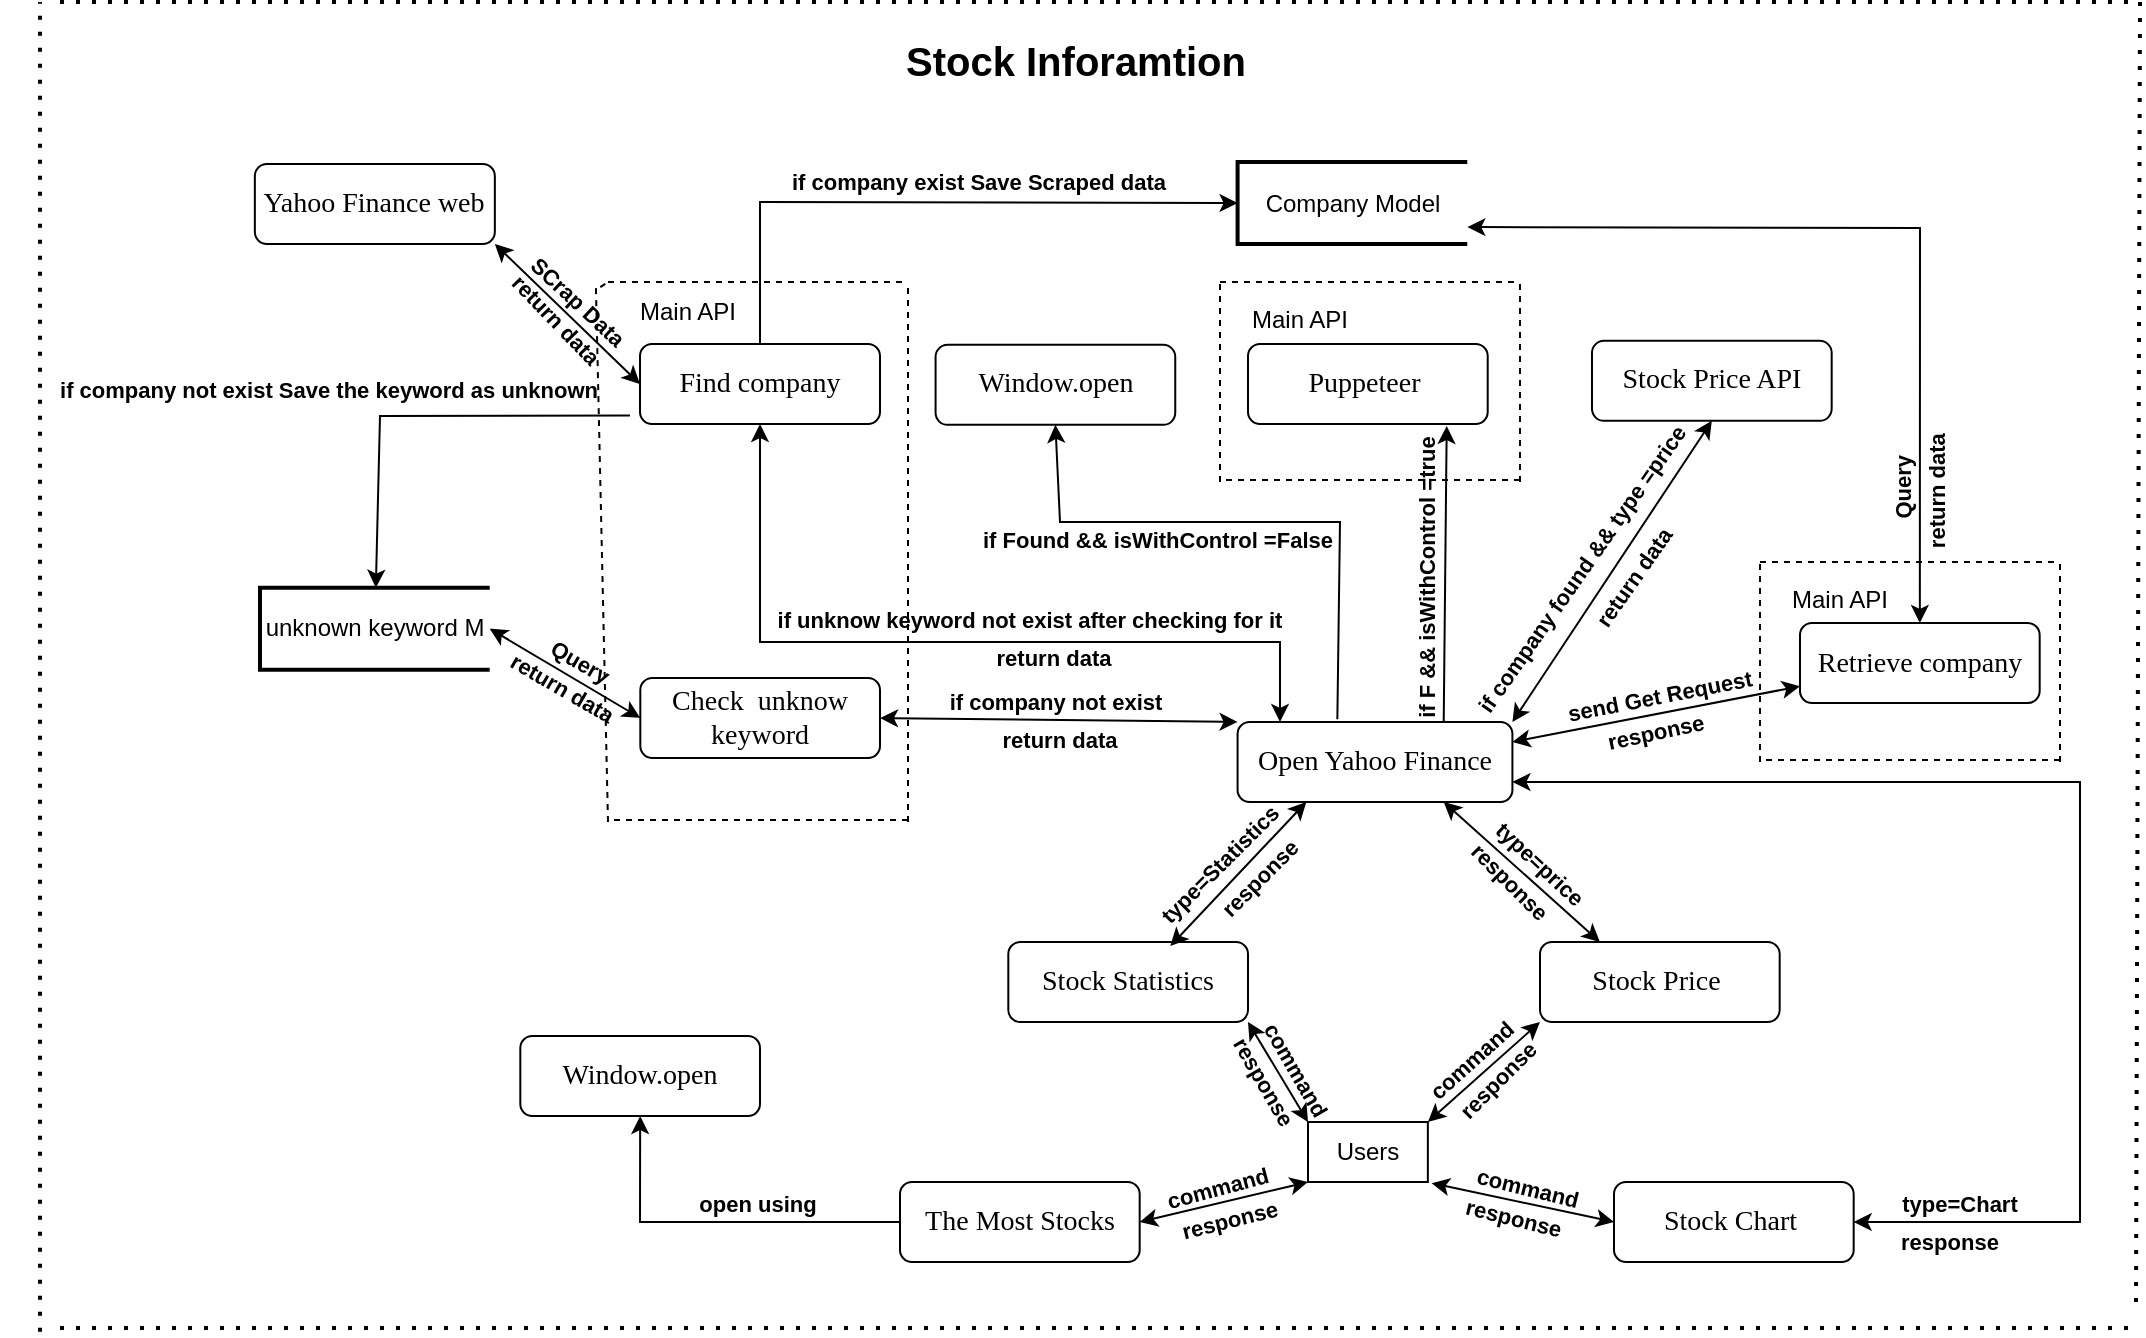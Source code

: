 <mxfile version="17.4.6" type="github">
  <diagram id="v1z6wcrPFq903fn0_Ezy" name="Page-1">
    <mxGraphModel dx="2405" dy="2056" grid="1" gridSize="10" guides="1" tooltips="1" connect="1" arrows="1" fold="1" page="1" pageScale="1" pageWidth="827" pageHeight="1169" math="0" shadow="0">
      <root>
        <mxCell id="0" />
        <mxCell id="1" parent="0" />
        <mxCell id="T-o-Xw6sXISxQO0DRBVM-1" value="" style="endArrow=none;dashed=1;html=1;dashPattern=1 3;strokeWidth=2;rounded=0;fontSize=9;" edge="1" parent="1">
          <mxGeometry width="50" height="50" relative="1" as="geometry">
            <mxPoint x="-250" y="644.92" as="sourcePoint" />
            <mxPoint x="-250" y="-20" as="targetPoint" />
          </mxGeometry>
        </mxCell>
        <mxCell id="T-o-Xw6sXISxQO0DRBVM-2" value="" style="endArrow=none;dashed=1;html=1;dashPattern=1 3;strokeWidth=2;rounded=0;fontSize=9;" edge="1" parent="1">
          <mxGeometry width="50" height="50" relative="1" as="geometry">
            <mxPoint x="-240" y="-20" as="sourcePoint" />
            <mxPoint x="797.006" y="-20" as="targetPoint" />
          </mxGeometry>
        </mxCell>
        <mxCell id="T-o-Xw6sXISxQO0DRBVM-3" value="" style="endArrow=none;dashed=1;html=1;dashPattern=1 3;strokeWidth=2;rounded=0;fontSize=9;" edge="1" parent="1">
          <mxGeometry width="50" height="50" relative="1" as="geometry">
            <mxPoint x="798" y="630" as="sourcePoint" />
            <mxPoint x="800" y="-20" as="targetPoint" />
          </mxGeometry>
        </mxCell>
        <mxCell id="T-o-Xw6sXISxQO0DRBVM-4" value="" style="endArrow=none;dashed=1;html=1;dashPattern=1 3;strokeWidth=2;rounded=0;fontSize=9;" edge="1" parent="1">
          <mxGeometry width="50" height="50" relative="1" as="geometry">
            <mxPoint x="-240" y="643" as="sourcePoint" />
            <mxPoint x="799.004" y="643" as="targetPoint" />
          </mxGeometry>
        </mxCell>
        <mxCell id="T-o-Xw6sXISxQO0DRBVM-5" value="&lt;font style=&quot;font-size: 20px&quot;&gt;&lt;b&gt;Stock Inforamtion&lt;/b&gt;&lt;/font&gt;" style="text;html=1;strokeColor=none;fillColor=none;align=center;verticalAlign=middle;whiteSpace=wrap;rounded=0;fontSize=9;" vertex="1" parent="1">
          <mxGeometry x="167.626" y="-6" width="199.742" height="30" as="geometry" />
        </mxCell>
        <mxCell id="T-o-Xw6sXISxQO0DRBVM-6" value="Users" style="rounded=0;whiteSpace=wrap;html=1;" vertex="1" parent="1">
          <mxGeometry x="383.999" y="540" width="59.923" height="30" as="geometry" />
        </mxCell>
        <mxCell id="T-o-Xw6sXISxQO0DRBVM-7" value="&lt;p class=&quot;MsoNormal&quot;&gt;&lt;span style=&quot;color: rgba(0 , 0 , 0 , 0) ; font-family: monospace ; font-size: 0px&quot;&gt;sss%3CmxGraphModel%3E%3Croot%3E%3CmxCell%20id%3D%220%22%2F%3E%3CmxCell%20id%3D%221%22%20parent%3D%220%22%2F%3E%3CmxCell%20id%3D%222%22%20value%3D%22%26lt%3Bp%20class%3D%26quot%3BMsoNormal%26quot%3B%26gt%3B%26lt%3Bspan%20style%3D%26quot%3Bfont-family%3A%20%26amp%3B%2334%3Btimes%20new%20roman%26amp%3B%2334%3B%20%3B%20font-size%3A%2010.5pt%26quot%3B%26gt%3Bquestions%26amp%3Bnbsp%3B%26lt%3B%2Fspan%26gt%3B%26lt%3Bspan%20style%3D%26quot%3Bfont-family%3A%20%26amp%3B%2334%3Btimes%20new%20roman%26amp%3B%2334%3B%20%3B%20font-size%3A%2010.5pt%26quot%3B%26gt%3Bmodule%26lt%3B%2Fspan%26gt%3B%26lt%3B%2Fp%26gt%3B%22%20style%3D%22rounded%3D1%3BwhiteSpace%3Dwrap%3Bhtml%3D1%3BfontSize%3D12%3Bglass%3D0%3BstrokeWidth%3D1%3Bshadow%3D0%3B%22%20vertex%3D%221%22%20parent%3D%221%22%3E%3CmxGeometry%20x%3D%22420%22%20y%3D%22100%22%20width%3D%22120%22%20height%3D%2240%22%20as%3D%22geometry%22%2F%3E%3C%2FmxCell%3E%3C%2Froot%3E%3C%2FmxGraphModel%&lt;/span&gt;&lt;span style=&quot;font-family: &amp;#34;times new roman&amp;#34; ; font-size: 10.5pt&quot;&gt;Stock Price&amp;nbsp;&lt;/span&gt;&lt;br&gt;&lt;/p&gt;" style="rounded=1;whiteSpace=wrap;html=1;fontSize=12;glass=0;strokeWidth=1;shadow=0;" vertex="1" parent="1">
          <mxGeometry x="499.997" y="450" width="119.845" height="40" as="geometry" />
        </mxCell>
        <mxCell id="T-o-Xw6sXISxQO0DRBVM-9" value="&lt;p class=&quot;MsoNormal&quot;&gt;&lt;span style=&quot;color: rgba(0 , 0 , 0 , 0) ; font-family: monospace ; font-size: 0px&quot;&gt;sss%3CmxGraphModel%3E%3Croot%3E%3CmxCell%20id%3D%220%22%2F%3E%3CmxCell%20id%3D%221%22%20parent%3D%220%22%2F%3E%3CmxCell%20id%3D%222%22%20value%3D%22%26lt%3Bp%20class%3D%26quot%3BMsoNormal%26quot%3B%26gt%3B%26lt%3Bspan%20style%3D%26quot%3Bfont-family%3A%20%26amp%3B%2334%3Btimes%20new%20roman%26amp%3B%2334%3B%20%3B%20font-size%3A%2010.5pt%26quot%3B%26gt%3Bquestions%26amp%3Bnbsp%3B%26lt%3B%2Fspan%26gt%3B%26lt%3Bspan%20style%3D%26quot%3Bfont-family%3A%20%26amp%3B%2334%3Btimes%20new%20roman%26amp%3B%2334%3B%20%3B%20font-size%3A%2010.5pt%26quot%3B%26gt%3Bmodule%26lt%3B%2Fspan%26gt%3B%26lt%3B%2Fp%26gt%3B%22%20style%3D%22rounded%3D1%3BwhiteSpace%3Dwrap%3Bhtml%3D1%3BfontSize%3D12%3Bglass%3D0%3BstrokeWidth%3D1%3Bshadow%3D0%3B%22%20vertex%3D%221%22%20parent%3D%221%22%3E%3CmxGeometry%20x%3D%22420%22%20y%3D%22100%22%20width%3D%22120%22%20height%3D%2240%22%20as%3D%22geometry%22%2F%3E%3C%2FmxCell%3E%3C%2Froot%3E%3C%2FmxGraphModel%&lt;/span&gt;&lt;span style=&quot;font-family: &amp;#34;times new roman&amp;#34; ; font-size: 10.5pt&quot;&gt;The Most Stocks&lt;/span&gt;&lt;br&gt;&lt;/p&gt;" style="rounded=1;whiteSpace=wrap;html=1;fontSize=12;glass=0;strokeWidth=1;shadow=0;" vertex="1" parent="1">
          <mxGeometry x="179.997" y="570" width="119.845" height="40" as="geometry" />
        </mxCell>
        <mxCell id="T-o-Xw6sXISxQO0DRBVM-10" value="&lt;p class=&quot;MsoNormal&quot;&gt;&lt;span style=&quot;color: rgba(0 , 0 , 0 , 0) ; font-family: monospace ; font-size: 0px&quot;&gt;sss%3CmxGraphModel%3E%3Croot%3E%3CmxCell%20id%3D%220%22%2F%3E%3CmxCell%20id%3D%221%22%20parent%3D%220%22%2F%3E%3CmxCell%20id%3D%222%22%20value%3D%22%26lt%3Bp%20class%3D%26quot%3BMsoNormal%26quot%3B%26gt%3B%26lt%3Bspan%20style%3D%26quot%3Bfont-family%3A%20%26amp%3B%2334%3Btimes%20new%20roman%26amp%3B%2334%3B%20%3B%20font-size%3A%2010.5pt%26quot%3B%26gt%3Bquestions%26amp%3Bnbsp%3B%26lt%3B%2Fspan%26gt%3B%26lt%3Bspan%20style%3D%26quot%3Bfont-family%3A%20%26amp%3B%2334%3Btimes%20new%20roman%26amp%3B%2334%3B%20%3B%20font-size%3A%2010.5pt%26quot%3B%26gt%3Bmodule%26lt%3B%2Fspan%26gt%3B%26lt%3B%2Fp%26gt%3B%22%20style%3D%22rounded%3D1%3BwhiteSpace%3Dwrap%3Bhtml%3D1%3BfontSize%3D12%3Bglass%3D0%3BstrokeWidth%3D1%3Bshadow%3D0%3B%22%20vertex%3D%221%22%20parent%3D%221%22%3E%3CmxGeometry%20x%3D%22420%22%20y%3D%22100%22%20width%3D%22120%22%20height%3D%2240%22%20as%3D%22geometry%22%2F%3E%3C%2FmxCell%3E%3C%2Froot%3E%3C%2FmxGraphModel%&lt;/span&gt;&lt;span style=&quot;font-family: &amp;#34;times new roman&amp;#34; ; font-size: 10.5pt&quot;&gt;Stock Chart&amp;nbsp;&lt;/span&gt;&lt;br&gt;&lt;/p&gt;" style="rounded=1;whiteSpace=wrap;html=1;fontSize=12;glass=0;strokeWidth=1;shadow=0;" vertex="1" parent="1">
          <mxGeometry x="536.997" y="570" width="119.845" height="40" as="geometry" />
        </mxCell>
        <mxCell id="T-o-Xw6sXISxQO0DRBVM-11" value="&lt;p class=&quot;MsoNormal&quot;&gt;&lt;span style=&quot;color: rgba(0 , 0 , 0 , 0) ; font-family: monospace ; font-size: 0px&quot;&gt;sss%3CmxGraphModel%3E%3Croot%3E%3CmxCell%20id%3D%220%22%2F%3E%3CmxCell%20id%3D%221%22%20parent%3D%220%22%2F%3E%3CmxCell%20id%3D%222%22%20value%3D%22%26lt%3Bp%20class%3D%26quot%3BMsoNormal%26quot%3B%26gt%3B%26lt%3Bspan%20style%3D%26quot%3Bfont-family%3A%20%26amp%3B%2334%3Btimes%20new%20roman%26amp%3B%2334%3B%20%3B%20font-size%3A%2010.5pt%26quot%3B%26gt%3Bquestions%26amp%3Bnbsp%3B%26lt%3B%2Fspan%26gt%3B%26lt%3Bspan%20style%3D%26quot%3Bfont-family%3A%20%26amp%3B%2334%3Btimes%20new%20roman%26amp%3B%2334%3B%20%3B%20font-size%3A%2010.5pt%26quot%3B%26gt%3Bmodule%26lt%3B%2Fspan%26gt%3B%26lt%3B%2Fp%26gt%3B%22%20style%3D%22rounded%3D1%3BwhiteSpace%3Dwrap%3Bhtml%3D1%3BfontSize%3D12%3Bglass%3D0%3BstrokeWidth%3D1%3Bshadow%3D0%3B%22%20vertex%3D%221%22%20parent%3D%221%22%3E%3CmxGeometry%20x%3D%22420%22%20y%3D%22100%22%20width%3D%22120%22%20height%3D%2240%22%20as%3D%22geometry%22%2F%3E%3C%2FmxCell%3E%3C%2Froot%3E%3C%2FmxGraphModel%&lt;/span&gt;&lt;span style=&quot;font-family: &amp;#34;times new roman&amp;#34; ; font-size: 10.5pt&quot;&gt;Stock Statistics&lt;/span&gt;&lt;/p&gt;" style="rounded=1;whiteSpace=wrap;html=1;fontSize=12;glass=0;strokeWidth=1;shadow=0;" vertex="1" parent="1">
          <mxGeometry x="234.157" y="450" width="119.845" height="40" as="geometry" />
        </mxCell>
        <mxCell id="T-o-Xw6sXISxQO0DRBVM-12" value="&lt;p class=&quot;MsoNormal&quot;&gt;&lt;span style=&quot;color: rgba(0 , 0 , 0 , 0) ; font-family: monospace ; font-size: 0px&quot;&gt;sss%3CmxGraphModel%3E%3Croot%3E%3CmxCell%20id%3D%220%22%2F%3E%3CmxCell%20id%3D%221%22%20parent%3D%220%22%2F%3E%3CmxCell%20id%3D%222%22%20value%3D%22%26lt%3Bp%20class%3D%26quot%3BMsoNormal%26quot%3B%26gt%3B%26lt%3Bspan%20style%3D%26quot%3Bfont-family%3A%20%26amp%3B%2334%3Btimes%20new%20roman%26amp%3B%2334%3B%20%3B%20font-size%3A%2010.5pt%26quot%3B%26gt%3Bquestions%26amp%3Bnbsp%3B%26lt%3B%2Fspan%26gt%3B%26lt%3Bspan%20style%3D%26quot%3Bfont-family%3A%20%26amp%3B%2334%3Btimes%20new%20roman%26amp%3B%2334%3B%20%3B%20font-size%3A%2010.5pt%26quot%3B%26gt%3Bmodule%26lt%3B%2Fspan%26gt%3B%26lt%3B%2Fp%26gt%3B%22%20style%3D%22rounded%3D1%3BwhiteSpace%3Dwrap%3Bhtml%3D1%3BfontSize%3D12%3Bglass%3D0%3BstrokeWidth%3D1%3Bshadow%3D0%3B%22%20vertex%3D%221%22%20parent%3D%221%22%3E%3CmxGeometry%20x%3D%22420%22%20y%3D%22100%22%20width%3D%22120%22%20height%3D%2240%22%20as%3D%22geometry%22%2F%3E%3C%2FmxCell%3E%3C%2Froot%3E%3C%2FmxGraphModel%&lt;/span&gt;&lt;span style=&quot;font-family: &amp;#34;times new roman&amp;#34; ; font-size: 10.5pt&quot;&gt;Open Yahoo Finance&lt;/span&gt;&lt;br&gt;&lt;/p&gt;" style="rounded=1;whiteSpace=wrap;html=1;fontSize=12;glass=0;strokeWidth=1;shadow=0;" vertex="1" parent="1">
          <mxGeometry x="348.79" y="340" width="137.42" height="40" as="geometry" />
        </mxCell>
        <mxCell id="T-o-Xw6sXISxQO0DRBVM-13" value="&lt;p class=&quot;MsoNormal&quot;&gt;&lt;span style=&quot;color: rgba(0 , 0 , 0 , 0) ; font-family: monospace ; font-size: 0px&quot;&gt;sss%3CmxGraphModel%3E%3Croot%3E%3CmxCell%20id%3D%220%22%2F%3E%3CmxCell%20id%3D%221%22%20parent%3D%220%22%2F%3E%3CmxCell%20id%3D%222%22%20value%3D%22%26lt%3Bp%20class%3D%26quot%3BMsoNormal%26quot%3B%26gt%3B%26lt%3Bspan%20style%3D%26quot%3Bfont-family%3A%20%26amp%3B%2334%3Btimes%20new%20roman%26amp%3B%2334%3B%20%3B%20font-size%3A%2010.5pt%26quot%3B%26gt%3Bquestions%26amp%3Bnbsp%3B%26lt%3B%2Fspan%26gt%3B%26lt%3Bspan%20style%3D%26quot%3Bfont-family%3A%20%26amp%3B%2334%3Btimes%20new%20roman%26amp%3B%2334%3B%20%3B%20font-size%3A%2010.5pt%26quot%3B%26gt%3Bmodule%26lt%3B%2Fspan%26gt%3B%26lt%3B%2Fp%26gt%3B%22%20style%3D%22rounded%3D1%3BwhiteSpace%3Dwrap%3Bhtml%3D1%3BfontSize%3D12%3Bglass%3D0%3BstrokeWidth%3D1%3Bshadow%3D0%3B%22%20vertex%3D%221%22%20parent%3D%221%22%3E%3CmxGeometry%20x%3D%22420%22%20y%3D%22100%22%20width%3D%22120%22%20height%3D%2240%22%20as%3D%22geometry%22%2F%3E%3C%2FmxCell%3E%3C%2Froot%3E%3C%2FmxGraphModel%&lt;/span&gt;&lt;span style=&quot;font-family: &amp;#34;times new roman&amp;#34; ; font-size: 10.5pt&quot;&gt;Window.open&lt;/span&gt;&lt;br&gt;&lt;/p&gt;" style="rounded=1;whiteSpace=wrap;html=1;fontSize=12;glass=0;strokeWidth=1;shadow=0;" vertex="1" parent="1">
          <mxGeometry x="197.787" y="151.43" width="119.845" height="40" as="geometry" />
        </mxCell>
        <mxCell id="T-o-Xw6sXISxQO0DRBVM-14" value="&lt;p class=&quot;MsoNormal&quot;&gt;&lt;span style=&quot;color: rgba(0 , 0 , 0 , 0) ; font-family: monospace ; font-size: 0px&quot;&gt;sss%3CmxGraphModel%3E%3Croot%3E%3CmxCell%20id%3D%220%22%2F%3E%3CmxCell%20id%3D%221%22%20parent%3D%220%22%2F%3E%3CmxCell%20id%3D%222%22%20value%3D%22%26lt%3Bp%20class%3D%26quot%3BMsoNormal%26quot%3B%26gt%3B%26lt%3Bspan%20style%3D%26quot%3Bfont-family%3A%20%26amp%3B%2334%3Btimes%20new%20roman%26amp%3B%2334%3B%20%3B%20font-size%3A%2010.5pt%26quot%3B%26gt%3Bquestions%26amp%3Bnbsp%3B%26lt%3B%2Fspan%26gt%3B%26lt%3Bspan%20style%3D%26quot%3Bfont-family%3A%20%26amp%3B%2334%3Btimes%20new%20roman%26amp%3B%2334%3B%20%3B%20font-size%3A%2010.5pt%26quot%3B%26gt%3Bmodule%26lt%3B%2Fspan%26gt%3B%26lt%3B%2Fp%26gt%3B%22%20style%3D%22rounded%3D1%3BwhiteSpace%3Dwrap%3Bhtml%3D1%3BfontSize%3D12%3Bglass%3D0%3BstrokeWidth%3D1%3Bshadow%3D0%3B%22%20vertex%3D%221%22%20parent%3D%221%22%3E%3CmxGeometry%20x%3D%22420%22%20y%3D%22100%22%20width%3D%22120%22%20height%3D%2240%22%20as%3D%22geometry%22%2F%3E%3C%2FmxCell%3E%3C%2Froot%3E%3C%2FmxGraphModel%&lt;/span&gt;&lt;span style=&quot;font-family: &amp;#34;times new roman&amp;#34; ; font-size: 10.5pt&quot;&gt;Puppeteer&amp;nbsp;&lt;/span&gt;&lt;br&gt;&lt;/p&gt;" style="rounded=1;whiteSpace=wrap;html=1;fontSize=12;glass=0;strokeWidth=1;shadow=0;" vertex="1" parent="1">
          <mxGeometry x="354" y="151" width="119.85" height="40" as="geometry" />
        </mxCell>
        <mxCell id="T-o-Xw6sXISxQO0DRBVM-15" value="&lt;p class=&quot;MsoNormal&quot;&gt;&lt;span style=&quot;color: rgba(0 , 0 , 0 , 0) ; font-family: monospace ; font-size: 0px&quot;&gt;sss%3CmxGraphModel%3E%3Croot%3E%3CmxCell%20id%3D%220%22%2F%3E%3CmxCell%20id%3D%221%22%20parent%3D%220%22%2F%3E%3CmxCell%20id%3D%222%22%20value%3D%22%26lt%3Bp%20class%3D%26quot%3BMsoNormal%26quot%3B%26gt%3B%26lt%3Bspan%20style%3D%26quot%3Bfont-family%3A%20%26amp%3B%2334%3Btimes%20new%20roman%26amp%3B%2334%3B%20%3B%20font-size%3A%2010.5pt%26quot%3B%26gt%3Bquestions%26amp%3Bnbsp%3B%26lt%3B%2Fspan%26gt%3B%26lt%3Bspan%20style%3D%26quot%3Bfont-family%3A%20%26amp%3B%2334%3Btimes%20new%20roman%26amp%3B%2334%3B%20%3B%20font-size%3A%2010.5pt%26quot%3B%26gt%3Bmodule%26lt%3B%2Fspan%26gt%3B%26lt%3B%2Fp%26gt%3B%22%20style%3D%22rounded%3D1%3BwhiteSpace%3Dwrap%3Bhtml%3D1%3BfontSize%3D12%3Bglass%3D0%3BstrokeWidth%3D1%3Bshadow%3D0%3B%22%20vertex%3D%221%22%20parent%3D%221%22%3E%3CmxGeometry%20x%3D%22420%22%20y%3D%22100%22%20width%3D%22120%22%20height%3D%2240%22%20as%3D%22geometry%22%2F%3E%3C%2FmxCell%3E%3C%2Froot%3E%3C%2FmxGraphModel%&lt;/span&gt;&lt;span style=&quot;font-family: &amp;#34;times new roman&amp;#34; ; font-size: 10.5pt&quot;&gt;Retrieve company&lt;/span&gt;&lt;br&gt;&lt;/p&gt;" style="rounded=1;whiteSpace=wrap;html=1;fontSize=12;glass=0;strokeWidth=1;shadow=0;" vertex="1" parent="1">
          <mxGeometry x="629.997" y="290.5" width="119.845" height="40" as="geometry" />
        </mxCell>
        <mxCell id="T-o-Xw6sXISxQO0DRBVM-16" value="&lt;span style=&quot;font-size: 12px&quot;&gt;Company Model&lt;/span&gt;" style="strokeWidth=2;html=1;shape=mxgraph.flowchart.annotation_1;align=center;pointerEvents=1;fontSize=8;" vertex="1" parent="1">
          <mxGeometry x="348.796" y="60" width="114.852" height="41" as="geometry" />
        </mxCell>
        <mxCell id="T-o-Xw6sXISxQO0DRBVM-17" value="&lt;p class=&quot;MsoNormal&quot;&gt;&lt;span style=&quot;color: rgba(0 , 0 , 0 , 0) ; font-family: monospace ; font-size: 0px&quot;&gt;sss%3CmxGraphModel%3E%3Croot%3E%3CmxCell%20id%3D%220%22%2F%3E%3CmxCell%20id%3D%221%22%20parent%3D%220%22%2F%3E%3CmxCell%20id%3D%222%22%20value%3D%22%26lt%3Bp%20class%3D%26quot%3BMsoNormal%26quot%3B%26gt%3B%26lt%3Bspan%20style%3D%26quot%3Bfont-family%3A%20%26amp%3B%2334%3Btimes%20new%20roman%26amp%3B%2334%3B%20%3B%20font-size%3A%2010.5pt%26quot%3B%26gt%3Bquestions%26amp%3Bnbsp%3B%26lt%3B%2Fspan%26gt%3B%26lt%3Bspan%20style%3D%26quot%3Bfont-family%3A%20%26amp%3B%2334%3Btimes%20new%20roman%26amp%3B%2334%3B%20%3B%20font-size%3A%2010.5pt%26quot%3B%26gt%3Bmodule%26lt%3B%2Fspan%26gt%3B%26lt%3B%2Fp%26gt%3B%22%20style%3D%22rounded%3D1%3BwhiteSpace%3Dwrap%3Bhtml%3D1%3BfontSize%3D12%3Bglass%3D0%3BstrokeWidth%3D1%3Bshadow%3D0%3B%22%20vertex%3D%221%22%20parent%3D%221%22%3E%3CmxGeometry%20x%3D%22420%22%20y%3D%22100%22%20width%3D%22120%22%20height%3D%2240%22%20as%3D%22geometry%22%2F%3E%3C%2FmxCell%3E%3C%2Froot%3E%3C%2FmxGraphModel%&lt;/span&gt;&lt;span style=&quot;font-family: &amp;#34;times new roman&amp;#34; ; font-size: 10.5pt&quot;&gt;Find company&lt;/span&gt;&lt;br&gt;&lt;/p&gt;" style="rounded=1;whiteSpace=wrap;html=1;fontSize=12;glass=0;strokeWidth=1;shadow=0;" vertex="1" parent="1">
          <mxGeometry x="50" y="151" width="120" height="40" as="geometry" />
        </mxCell>
        <mxCell id="T-o-Xw6sXISxQO0DRBVM-18" value="&lt;p class=&quot;MsoNormal&quot;&gt;&lt;span style=&quot;color: rgba(0 , 0 , 0 , 0) ; font-family: monospace ; font-size: 0px&quot;&gt;sss%3CmxGraphModel%3E%3Croot%3E%3CmxCell%20id%3D%220%22%2F%3E%3CmxCell%20id%3D%221%22%20parent%3D%220%22%2F%3E%3CmxCell%20id%3D%222%22%20value%3D%22%26lt%3Bp%20class%3D%26quot%3BMsoNormal%26quot%3B%26gt%3B%26lt%3Bspan%20style%3D%26quot%3Bfont-family%3A%20%26amp%3B%2334%3Btimes%20new%20roman%26amp%3B%2334%3B%20%3B%20font-size%3A%2010.5pt%26quot%3B%26gt%3Bquestions%26amp%3Bnbsp%3B%26lt%3B%2Fspan%26gt%3B%26lt%3Bspan%20style%3D%26quot%3Bfont-family%3A%20%26amp%3B%2334%3Btimes%20new%20roman%26amp%3B%2334%3B%20%3B%20font-size%3A%2010.5pt%26quot%3B%26gt%3Bmodule%26lt%3B%2Fspan%26gt%3B%26lt%3B%2Fp%26gt%3B%22%20style%3D%22rounded%3D1%3BwhiteSpace%3Dwrap%3Bhtml%3D1%3BfontSize%3D12%3Bglass%3D0%3BstrokeWidth%3D1%3Bshadow%3D0%3B%22%20vertex%3D%221%22%20parent%3D%221%22%3E%3CmxGeometry%20x%3D%22420%22%20y%3D%22100%22%20width%3D%22120%22%20height%3D%2240%22%20as%3D%22geometry%22%2F%3E%3C%2FmxCell%3E%3C%2Froot%3E%3C%2FmxGraphModel%&lt;/span&gt;&lt;span style=&quot;font-family: &amp;#34;times new roman&amp;#34; ; font-size: 10.5pt&quot;&gt;Check&amp;nbsp; unknow keyword&lt;/span&gt;&lt;br&gt;&lt;/p&gt;" style="rounded=1;whiteSpace=wrap;html=1;fontSize=12;glass=0;strokeWidth=1;shadow=0;" vertex="1" parent="1">
          <mxGeometry x="50.157" y="318" width="119.845" height="40" as="geometry" />
        </mxCell>
        <mxCell id="T-o-Xw6sXISxQO0DRBVM-20" value="&lt;span style=&quot;font-size: 12px&quot;&gt;unknown keyword M&lt;/span&gt;" style="strokeWidth=2;html=1;shape=mxgraph.flowchart.annotation_1;align=center;pointerEvents=1;fontSize=8;" vertex="1" parent="1">
          <mxGeometry x="-140.004" y="272.85" width="114.852" height="41" as="geometry" />
        </mxCell>
        <mxCell id="T-o-Xw6sXISxQO0DRBVM-21" value="&lt;p class=&quot;MsoNormal&quot;&gt;&lt;span style=&quot;color: rgba(0 , 0 , 0 , 0) ; font-family: monospace ; font-size: 0px&quot;&gt;sss%3CmxGraphModel%3E%3Croot%3E%3CmxCell%20id%3D%220%22%2F%3E%3CmxCell%20id%3D%221%22%20parent%3D%220%22%2F%3E%3CmxCell%20id%3D%222%22%20value%3D%22%26lt%3Bp%20class%3D%26quot%3BMsoNormal%26quot%3B%26gt%3B%26lt%3Bspan%20style%3D%26quot%3Bfont-family%3A%20%26amp%3B%2334%3Btimes%20new%20roman%26amp%3B%2334%3B%20%3B%20font-size%3A%2010.5pt%26quot%3B%26gt%3Bquestions%26amp%3Bnbsp%3B%26lt%3B%2Fspan%26gt%3B%26lt%3Bspan%20style%3D%26quot%3Bfont-family%3A%20%26amp%3B%2334%3Btimes%20new%20roman%26amp%3B%2334%3B%20%3B%20font-size%3A%2010.5pt%26quot%3B%26gt%3Bmodule%26lt%3B%2Fspan%26gt%3B%26lt%3B%2Fp%26gt%3B%22%20style%3D%22rounded%3D1%3BwhiteSpace%3Dwrap%3Bhtml%3D1%3BfontSize%3D12%3Bglass%3D0%3BstrokeWidth%3D1%3Bshadow%3D0%3B%22%20vertex%3D%221%22%20parent%3D%221%22%3E%3CmxGeometry%20x%3D%22420%22%20y%3D%22100%22%20width%3D%22120%22%20height%3D%2240%22%20as%3D%22geometry%22%2F%3E%3C%2FmxCell%3E%3C%2Froot%3E%3C%2FmxGraphModel%&lt;/span&gt;&lt;span style=&quot;font-family: &amp;#34;times new roman&amp;#34; ; font-size: 10.5pt&quot;&gt;Yahoo Finance web&lt;/span&gt;&lt;br&gt;&lt;/p&gt;" style="rounded=1;whiteSpace=wrap;html=1;fontSize=12;glass=0;strokeWidth=1;shadow=0;" vertex="1" parent="1">
          <mxGeometry x="-142.58" y="61" width="120" height="40" as="geometry" />
        </mxCell>
        <mxCell id="T-o-Xw6sXISxQO0DRBVM-23" value="&lt;p class=&quot;MsoNormal&quot;&gt;&lt;span style=&quot;color: rgba(0 , 0 , 0 , 0) ; font-family: monospace ; font-size: 0px&quot;&gt;sss%3CmxGraphModel%3E%3Croot%3E%3CmxCell%20id%3D%220%22%2F%3E%3CmxCell%20id%3D%221%22%20parent%3D%220%22%2F%3E%3CmxCell%20id%3D%222%22%20value%3D%22%26lt%3Bp%20class%3D%26quot%3BMsoNormal%26quot%3B%26gt%3B%26lt%3Bspan%20style%3D%26quot%3Bfont-family%3A%20%26amp%3B%2334%3Btimes%20new%20roman%26amp%3B%2334%3B%20%3B%20font-size%3A%2010.5pt%26quot%3B%26gt%3Bquestions%26amp%3Bnbsp%3B%26lt%3B%2Fspan%26gt%3B%26lt%3Bspan%20style%3D%26quot%3Bfont-family%3A%20%26amp%3B%2334%3Btimes%20new%20roman%26amp%3B%2334%3B%20%3B%20font-size%3A%2010.5pt%26quot%3B%26gt%3Bmodule%26lt%3B%2Fspan%26gt%3B%26lt%3B%2Fp%26gt%3B%22%20style%3D%22rounded%3D1%3BwhiteSpace%3Dwrap%3Bhtml%3D1%3BfontSize%3D12%3Bglass%3D0%3BstrokeWidth%3D1%3Bshadow%3D0%3B%22%20vertex%3D%221%22%20parent%3D%221%22%3E%3CmxGeometry%20x%3D%22420%22%20y%3D%22100%22%20width%3D%22120%22%20height%3D%2240%22%20as%3D%22geometry%22%2F%3E%3C%2FmxCell%3E%3C%2Froot%3E%3C%2FmxGraphModel%&lt;/span&gt;&lt;span style=&quot;font-family: &amp;#34;times new roman&amp;#34; ; font-size: 10.5pt&quot;&gt;Stock Price API&lt;/span&gt;&lt;br&gt;&lt;/p&gt;" style="rounded=1;whiteSpace=wrap;html=1;fontSize=12;glass=0;strokeWidth=1;shadow=0;" vertex="1" parent="1">
          <mxGeometry x="525.997" y="149.43" width="119.845" height="40" as="geometry" />
        </mxCell>
        <mxCell id="T-o-Xw6sXISxQO0DRBVM-26" style="edgeStyle=orthogonalEdgeStyle;rounded=0;orthogonalLoop=1;jettySize=auto;html=1;exitX=0.5;exitY=1;exitDx=0;exitDy=0;fontSize=20;" edge="1" parent="1" source="T-o-Xw6sXISxQO0DRBVM-17" target="T-o-Xw6sXISxQO0DRBVM-17">
          <mxGeometry relative="1" as="geometry" />
        </mxCell>
        <mxCell id="T-o-Xw6sXISxQO0DRBVM-27" value="" style="endArrow=classic;startArrow=classic;html=1;rounded=0;fontSize=20;exitX=1;exitY=0;exitDx=0;exitDy=0;entryX=0;entryY=1;entryDx=0;entryDy=0;" edge="1" parent="1" source="T-o-Xw6sXISxQO0DRBVM-6" target="T-o-Xw6sXISxQO0DRBVM-7">
          <mxGeometry width="50" height="50" relative="1" as="geometry">
            <mxPoint x="420" y="430" as="sourcePoint" />
            <mxPoint x="470" y="380" as="targetPoint" />
          </mxGeometry>
        </mxCell>
        <mxCell id="T-o-Xw6sXISxQO0DRBVM-28" value="&lt;span style=&quot;font-size: 11px&quot;&gt;&lt;b&gt;command&lt;/b&gt;&lt;/span&gt;" style="text;html=1;strokeColor=none;fillColor=none;align=center;verticalAlign=middle;whiteSpace=wrap;rounded=0;fontSize=12;rotation=318;" vertex="1" parent="1">
          <mxGeometry x="406" y="496" width="120" height="26.15" as="geometry" />
        </mxCell>
        <mxCell id="T-o-Xw6sXISxQO0DRBVM-29" value="&lt;span style=&quot;font-size: 11px&quot;&gt;&lt;b&gt;response&lt;/b&gt;&lt;/span&gt;" style="text;html=1;strokeColor=none;fillColor=none;align=center;verticalAlign=middle;whiteSpace=wrap;rounded=0;fontSize=12;rotation=346;" vertex="1" parent="1">
          <mxGeometry x="285" y="575.85" width="120" height="26.15" as="geometry" />
        </mxCell>
        <mxCell id="T-o-Xw6sXISxQO0DRBVM-30" value="" style="endArrow=classic;startArrow=classic;html=1;rounded=0;fontSize=20;entryX=0.75;entryY=1;entryDx=0;entryDy=0;exitX=0.25;exitY=0;exitDx=0;exitDy=0;" edge="1" parent="1" source="T-o-Xw6sXISxQO0DRBVM-7" target="T-o-Xw6sXISxQO0DRBVM-12">
          <mxGeometry width="50" height="50" relative="1" as="geometry">
            <mxPoint x="520" y="440" as="sourcePoint" />
            <mxPoint x="470" y="380" as="targetPoint" />
          </mxGeometry>
        </mxCell>
        <mxCell id="T-o-Xw6sXISxQO0DRBVM-31" value="&lt;span style=&quot;font-size: 11px&quot;&gt;&lt;b&gt;type=price&lt;/b&gt;&lt;/span&gt;" style="text;html=1;strokeColor=none;fillColor=none;align=center;verticalAlign=middle;whiteSpace=wrap;rounded=0;fontSize=12;rotation=43;" vertex="1" parent="1">
          <mxGeometry x="440" y="398" width="120" height="26.15" as="geometry" />
        </mxCell>
        <mxCell id="T-o-Xw6sXISxQO0DRBVM-32" value="" style="endArrow=classic;startArrow=classic;html=1;rounded=0;fontSize=20;exitX=1;exitY=0.25;exitDx=0;exitDy=0;" edge="1" parent="1" source="T-o-Xw6sXISxQO0DRBVM-12" target="T-o-Xw6sXISxQO0DRBVM-15">
          <mxGeometry width="50" height="50" relative="1" as="geometry">
            <mxPoint x="420" y="329" as="sourcePoint" />
            <mxPoint x="470" y="279" as="targetPoint" />
          </mxGeometry>
        </mxCell>
        <mxCell id="T-o-Xw6sXISxQO0DRBVM-33" value="&lt;span style=&quot;font-size: 11px&quot;&gt;&lt;b&gt;response&lt;/b&gt;&lt;/span&gt;" style="text;html=1;strokeColor=none;fillColor=none;align=center;verticalAlign=middle;whiteSpace=wrap;rounded=0;fontSize=12;rotation=45;" vertex="1" parent="1">
          <mxGeometry x="425" y="406.85" width="120" height="26.15" as="geometry" />
        </mxCell>
        <mxCell id="T-o-Xw6sXISxQO0DRBVM-34" value="&lt;span style=&quot;font-size: 11px&quot;&gt;&lt;b&gt;send Get Request&lt;/b&gt;&lt;/span&gt;" style="text;html=1;strokeColor=none;fillColor=none;align=center;verticalAlign=middle;whiteSpace=wrap;rounded=0;fontSize=12;rotation=-11;" vertex="1" parent="1">
          <mxGeometry x="499.84" y="313.85" width="120" height="26.15" as="geometry" />
        </mxCell>
        <mxCell id="T-o-Xw6sXISxQO0DRBVM-35" value="&lt;span style=&quot;font-size: 11px&quot;&gt;&lt;b&gt;response&lt;/b&gt;&lt;/span&gt;" style="text;html=1;strokeColor=none;fillColor=none;align=center;verticalAlign=middle;whiteSpace=wrap;rounded=0;fontSize=12;rotation=348;" vertex="1" parent="1">
          <mxGeometry x="498" y="331.85" width="120" height="26.15" as="geometry" />
        </mxCell>
        <mxCell id="T-o-Xw6sXISxQO0DRBVM-37" value="" style="endArrow=classic;startArrow=classic;html=1;rounded=0;fontSize=20;exitX=0.5;exitY=0;exitDx=0;exitDy=0;" edge="1" parent="1">
          <mxGeometry width="50" height="50" relative="1" as="geometry">
            <mxPoint x="689.92" y="290.5" as="sourcePoint" />
            <mxPoint x="463.648" y="92.541" as="targetPoint" />
            <Array as="points">
              <mxPoint x="690" y="93" />
            </Array>
          </mxGeometry>
        </mxCell>
        <mxCell id="T-o-Xw6sXISxQO0DRBVM-38" value="&lt;span style=&quot;font-size: 11px&quot;&gt;&lt;b&gt;Query&lt;/b&gt;&lt;/span&gt;" style="text;html=1;strokeColor=none;fillColor=none;align=center;verticalAlign=middle;whiteSpace=wrap;rounded=0;fontSize=12;rotation=-90;" vertex="1" parent="1">
          <mxGeometry x="621.42" y="209.43" width="120" height="25" as="geometry" />
        </mxCell>
        <mxCell id="T-o-Xw6sXISxQO0DRBVM-39" value="&lt;span style=&quot;font-size: 11px&quot;&gt;&lt;b&gt;return data&lt;/b&gt;&lt;/span&gt;" style="text;html=1;strokeColor=none;fillColor=none;align=center;verticalAlign=middle;whiteSpace=wrap;rounded=0;fontSize=12;rotation=-90;" vertex="1" parent="1">
          <mxGeometry x="638.42" y="211.43" width="120" height="25" as="geometry" />
        </mxCell>
        <mxCell id="T-o-Xw6sXISxQO0DRBVM-40" value="" style="endArrow=classic;startArrow=classic;html=1;rounded=0;fontSize=20;entryX=0;entryY=0;entryDx=0;entryDy=0;exitX=1;exitY=0.5;exitDx=0;exitDy=0;" edge="1" parent="1" source="T-o-Xw6sXISxQO0DRBVM-18" target="T-o-Xw6sXISxQO0DRBVM-12">
          <mxGeometry width="50" height="50" relative="1" as="geometry">
            <mxPoint x="160" y="410" as="sourcePoint" />
            <mxPoint x="210" y="360" as="targetPoint" />
          </mxGeometry>
        </mxCell>
        <mxCell id="T-o-Xw6sXISxQO0DRBVM-41" value="&lt;span style=&quot;font-size: 11px&quot;&gt;&lt;b&gt;if company not exist&lt;/b&gt;&lt;/span&gt;" style="text;html=1;strokeColor=none;fillColor=none;align=center;verticalAlign=middle;whiteSpace=wrap;rounded=0;fontSize=12;rotation=0;" vertex="1" parent="1">
          <mxGeometry x="197.63" y="316.7" width="120" height="26.15" as="geometry" />
        </mxCell>
        <mxCell id="T-o-Xw6sXISxQO0DRBVM-42" value="&lt;span style=&quot;font-size: 11px&quot;&gt;&lt;b&gt;return data&lt;/b&gt;&lt;/span&gt;" style="text;html=1;strokeColor=none;fillColor=none;align=center;verticalAlign=middle;whiteSpace=wrap;rounded=0;fontSize=12;rotation=0;" vertex="1" parent="1">
          <mxGeometry x="199.63" y="335.7" width="120" height="26.15" as="geometry" />
        </mxCell>
        <mxCell id="T-o-Xw6sXISxQO0DRBVM-43" value="" style="endArrow=none;dashed=1;html=1;rounded=0;fontSize=20;" edge="1" parent="1">
          <mxGeometry width="50" height="50" relative="1" as="geometry">
            <mxPoint x="340" y="220" as="sourcePoint" />
            <mxPoint x="340" y="120" as="targetPoint" />
          </mxGeometry>
        </mxCell>
        <mxCell id="T-o-Xw6sXISxQO0DRBVM-44" value="" style="endArrow=none;dashed=1;html=1;rounded=0;fontSize=20;" edge="1" parent="1">
          <mxGeometry width="50" height="50" relative="1" as="geometry">
            <mxPoint x="490" y="220" as="sourcePoint" />
            <mxPoint x="490" y="120" as="targetPoint" />
          </mxGeometry>
        </mxCell>
        <mxCell id="T-o-Xw6sXISxQO0DRBVM-45" value="" style="endArrow=none;dashed=1;html=1;rounded=0;fontSize=20;" edge="1" parent="1">
          <mxGeometry width="50" height="50" relative="1" as="geometry">
            <mxPoint x="340" y="120" as="sourcePoint" />
            <mxPoint x="490" y="120" as="targetPoint" />
          </mxGeometry>
        </mxCell>
        <mxCell id="T-o-Xw6sXISxQO0DRBVM-46" value="" style="endArrow=none;dashed=1;html=1;rounded=0;fontSize=20;" edge="1" parent="1">
          <mxGeometry width="50" height="50" relative="1" as="geometry">
            <mxPoint x="343" y="219" as="sourcePoint" />
            <mxPoint x="493" y="219" as="targetPoint" />
          </mxGeometry>
        </mxCell>
        <mxCell id="T-o-Xw6sXISxQO0DRBVM-47" value="&lt;font style=&quot;font-size: 12px&quot;&gt;Main API&lt;/font&gt;" style="text;html=1;strokeColor=none;fillColor=none;align=center;verticalAlign=middle;whiteSpace=wrap;rounded=0;fontSize=20;" vertex="1" parent="1">
          <mxGeometry x="350" y="120" width="60" height="30" as="geometry" />
        </mxCell>
        <mxCell id="T-o-Xw6sXISxQO0DRBVM-48" value="" style="endArrow=none;dashed=1;html=1;rounded=0;fontSize=20;" edge="1" parent="1">
          <mxGeometry width="50" height="50" relative="1" as="geometry">
            <mxPoint x="610" y="360" as="sourcePoint" />
            <mxPoint x="610" y="260" as="targetPoint" />
          </mxGeometry>
        </mxCell>
        <mxCell id="T-o-Xw6sXISxQO0DRBVM-49" value="" style="endArrow=none;dashed=1;html=1;rounded=0;fontSize=20;" edge="1" parent="1">
          <mxGeometry width="50" height="50" relative="1" as="geometry">
            <mxPoint x="760" y="360" as="sourcePoint" />
            <mxPoint x="760" y="260" as="targetPoint" />
          </mxGeometry>
        </mxCell>
        <mxCell id="T-o-Xw6sXISxQO0DRBVM-50" value="" style="endArrow=none;dashed=1;html=1;rounded=0;fontSize=20;" edge="1" parent="1">
          <mxGeometry width="50" height="50" relative="1" as="geometry">
            <mxPoint x="610" y="260" as="sourcePoint" />
            <mxPoint x="760" y="260" as="targetPoint" />
          </mxGeometry>
        </mxCell>
        <mxCell id="T-o-Xw6sXISxQO0DRBVM-51" value="" style="endArrow=none;dashed=1;html=1;rounded=0;fontSize=20;" edge="1" parent="1">
          <mxGeometry width="50" height="50" relative="1" as="geometry">
            <mxPoint x="613" y="359" as="sourcePoint" />
            <mxPoint x="763" y="359" as="targetPoint" />
          </mxGeometry>
        </mxCell>
        <mxCell id="T-o-Xw6sXISxQO0DRBVM-52" value="&lt;font style=&quot;font-size: 12px&quot;&gt;Main API&lt;/font&gt;" style="text;html=1;strokeColor=none;fillColor=none;align=center;verticalAlign=middle;whiteSpace=wrap;rounded=0;fontSize=20;" vertex="1" parent="1">
          <mxGeometry x="620" y="260" width="60" height="30" as="geometry" />
        </mxCell>
        <mxCell id="T-o-Xw6sXISxQO0DRBVM-53" value="" style="endArrow=none;dashed=1;html=1;rounded=0;fontSize=20;startArrow=none;" edge="1" parent="1" source="T-o-Xw6sXISxQO0DRBVM-65">
          <mxGeometry width="50" height="50" relative="1" as="geometry">
            <mxPoint x="34" y="390" as="sourcePoint" />
            <mxPoint x="34" y="120" as="targetPoint" />
          </mxGeometry>
        </mxCell>
        <mxCell id="T-o-Xw6sXISxQO0DRBVM-54" value="" style="endArrow=none;dashed=1;html=1;rounded=0;fontSize=20;" edge="1" parent="1">
          <mxGeometry width="50" height="50" relative="1" as="geometry">
            <mxPoint x="184" y="390" as="sourcePoint" />
            <mxPoint x="184" y="120" as="targetPoint" />
          </mxGeometry>
        </mxCell>
        <mxCell id="T-o-Xw6sXISxQO0DRBVM-55" value="" style="endArrow=none;dashed=1;html=1;rounded=0;fontSize=20;" edge="1" parent="1">
          <mxGeometry width="50" height="50" relative="1" as="geometry">
            <mxPoint x="34" y="120" as="sourcePoint" />
            <mxPoint x="184" y="120" as="targetPoint" />
          </mxGeometry>
        </mxCell>
        <mxCell id="T-o-Xw6sXISxQO0DRBVM-56" value="" style="endArrow=none;dashed=1;html=1;rounded=0;fontSize=20;" edge="1" parent="1">
          <mxGeometry width="50" height="50" relative="1" as="geometry">
            <mxPoint x="37" y="389" as="sourcePoint" />
            <mxPoint x="187" y="389" as="targetPoint" />
          </mxGeometry>
        </mxCell>
        <mxCell id="T-o-Xw6sXISxQO0DRBVM-57" value="&lt;font style=&quot;font-size: 12px&quot;&gt;Main API&lt;/font&gt;" style="text;html=1;strokeColor=none;fillColor=none;align=center;verticalAlign=middle;whiteSpace=wrap;rounded=0;fontSize=20;" vertex="1" parent="1">
          <mxGeometry x="44" y="116" width="60" height="30" as="geometry" />
        </mxCell>
        <mxCell id="T-o-Xw6sXISxQO0DRBVM-58" value="" style="endArrow=classic;startArrow=classic;html=1;rounded=0;fontSize=12;entryX=1;entryY=0.5;entryDx=0;entryDy=0;entryPerimeter=0;exitX=0;exitY=0.5;exitDx=0;exitDy=0;" edge="1" parent="1" source="T-o-Xw6sXISxQO0DRBVM-18" target="T-o-Xw6sXISxQO0DRBVM-20">
          <mxGeometry width="50" height="50" relative="1" as="geometry">
            <mxPoint x="60" y="330" as="sourcePoint" />
            <mxPoint x="210" y="340" as="targetPoint" />
          </mxGeometry>
        </mxCell>
        <mxCell id="T-o-Xw6sXISxQO0DRBVM-59" value="&lt;span style=&quot;font-size: 11px&quot;&gt;&lt;b&gt;Query&lt;/b&gt;&lt;/span&gt;" style="text;html=1;strokeColor=none;fillColor=none;align=center;verticalAlign=middle;whiteSpace=wrap;rounded=0;fontSize=12;rotation=30;" vertex="1" parent="1">
          <mxGeometry x="-40.0" y="297.42" width="120" height="26.15" as="geometry" />
        </mxCell>
        <mxCell id="T-o-Xw6sXISxQO0DRBVM-60" value="&lt;span style=&quot;font-size: 11px&quot;&gt;&lt;b&gt;return data&lt;/b&gt;&lt;/span&gt;" style="text;html=1;strokeColor=none;fillColor=none;align=center;verticalAlign=middle;whiteSpace=wrap;rounded=0;fontSize=12;rotation=30;" vertex="1" parent="1">
          <mxGeometry x="-49.0" y="310.42" width="120" height="26.15" as="geometry" />
        </mxCell>
        <mxCell id="T-o-Xw6sXISxQO0DRBVM-61" value="" style="endArrow=classic;startArrow=classic;html=1;rounded=0;fontSize=12;" edge="1" parent="1" source="T-o-Xw6sXISxQO0DRBVM-17">
          <mxGeometry width="50" height="50" relative="1" as="geometry">
            <mxPoint x="50" y="270" as="sourcePoint" />
            <mxPoint x="370" y="340" as="targetPoint" />
            <Array as="points">
              <mxPoint x="110" y="300" />
              <mxPoint x="370" y="300" />
            </Array>
          </mxGeometry>
        </mxCell>
        <mxCell id="T-o-Xw6sXISxQO0DRBVM-62" value="&lt;span style=&quot;font-size: 11px&quot;&gt;&lt;b&gt;if unknow keyword not exist after checking for it&lt;/b&gt;&lt;/span&gt;" style="text;html=1;strokeColor=none;fillColor=none;align=center;verticalAlign=middle;whiteSpace=wrap;rounded=0;fontSize=12;rotation=0;" vertex="1" parent="1">
          <mxGeometry x="110" y="275.7" width="270" height="26.15" as="geometry" />
        </mxCell>
        <mxCell id="T-o-Xw6sXISxQO0DRBVM-63" value="&lt;span style=&quot;font-size: 11px&quot;&gt;&lt;b&gt;return data&lt;/b&gt;&lt;/span&gt;" style="text;html=1;strokeColor=none;fillColor=none;align=center;verticalAlign=middle;whiteSpace=wrap;rounded=0;fontSize=12;rotation=0;" vertex="1" parent="1">
          <mxGeometry x="196.63" y="294.7" width="120" height="26.15" as="geometry" />
        </mxCell>
        <mxCell id="T-o-Xw6sXISxQO0DRBVM-64" value="" style="endArrow=classic;startArrow=classic;html=1;rounded=0;fontSize=12;entryX=1;entryY=1;entryDx=0;entryDy=0;exitX=0;exitY=0.5;exitDx=0;exitDy=0;" edge="1" parent="1" source="T-o-Xw6sXISxQO0DRBVM-17" target="T-o-Xw6sXISxQO0DRBVM-21">
          <mxGeometry width="50" height="50" relative="1" as="geometry">
            <mxPoint x="60" y="320" as="sourcePoint" />
            <mxPoint x="110" y="270" as="targetPoint" />
          </mxGeometry>
        </mxCell>
        <mxCell id="T-o-Xw6sXISxQO0DRBVM-65" value="&lt;span style=&quot;font-size: 11px&quot;&gt;&lt;b&gt;SCrap Data&lt;/b&gt;&lt;/span&gt;" style="text;html=1;strokeColor=none;fillColor=none;align=center;verticalAlign=middle;whiteSpace=wrap;rounded=0;fontSize=12;rotation=43;" vertex="1" parent="1">
          <mxGeometry x="-41.0" y="117.0" width="120" height="26.15" as="geometry" />
        </mxCell>
        <mxCell id="T-o-Xw6sXISxQO0DRBVM-66" value="" style="endArrow=none;dashed=1;html=1;rounded=0;fontSize=20;entryX=0.5;entryY=0;entryDx=0;entryDy=0;" edge="1" parent="1" target="T-o-Xw6sXISxQO0DRBVM-65">
          <mxGeometry width="50" height="50" relative="1" as="geometry">
            <mxPoint x="34" y="390" as="sourcePoint" />
            <mxPoint x="34" y="120" as="targetPoint" />
          </mxGeometry>
        </mxCell>
        <mxCell id="T-o-Xw6sXISxQO0DRBVM-67" value="&lt;span style=&quot;font-size: 11px&quot;&gt;&lt;b&gt;return data&lt;/b&gt;&lt;/span&gt;" style="text;html=1;strokeColor=none;fillColor=none;align=center;verticalAlign=middle;whiteSpace=wrap;rounded=0;fontSize=12;rotation=46;" vertex="1" parent="1">
          <mxGeometry x="-52.0" y="126.0" width="120" height="26.15" as="geometry" />
        </mxCell>
        <mxCell id="T-o-Xw6sXISxQO0DRBVM-68" value="" style="endArrow=classic;startArrow=none;html=1;rounded=0;fontSize=12;entryX=0;entryY=0.5;entryDx=0;entryDy=0;entryPerimeter=0;startFill=0;" edge="1" parent="1" source="T-o-Xw6sXISxQO0DRBVM-17" target="T-o-Xw6sXISxQO0DRBVM-16">
          <mxGeometry width="50" height="50" relative="1" as="geometry">
            <mxPoint x="120" y="140" as="sourcePoint" />
            <mxPoint x="130" y="40" as="targetPoint" />
            <Array as="points">
              <mxPoint x="110" y="80" />
            </Array>
          </mxGeometry>
        </mxCell>
        <mxCell id="T-o-Xw6sXISxQO0DRBVM-69" value="&lt;span style=&quot;font-size: 11px&quot;&gt;&lt;b&gt;if company exist Save Scraped data&lt;/b&gt;&lt;/span&gt;" style="text;html=1;strokeColor=none;fillColor=none;align=center;verticalAlign=middle;whiteSpace=wrap;rounded=0;fontSize=12;rotation=0;" vertex="1" parent="1">
          <mxGeometry x="90" y="57" width="259" height="26.15" as="geometry" />
        </mxCell>
        <mxCell id="T-o-Xw6sXISxQO0DRBVM-70" value="" style="endArrow=none;startArrow=classic;html=1;rounded=0;fontSize=12;entryX=1;entryY=0.75;entryDx=0;entryDy=0;endFill=0;" edge="1" parent="1" source="T-o-Xw6sXISxQO0DRBVM-20" target="T-o-Xw6sXISxQO0DRBVM-67">
          <mxGeometry width="50" height="50" relative="1" as="geometry">
            <mxPoint x="-130" y="180" as="sourcePoint" />
            <mxPoint x="110" y="260" as="targetPoint" />
            <Array as="points">
              <mxPoint x="-80" y="187" />
            </Array>
          </mxGeometry>
        </mxCell>
        <mxCell id="T-o-Xw6sXISxQO0DRBVM-71" value="&lt;span style=&quot;font-size: 11px&quot;&gt;&lt;b&gt;if company not exist Save the keyword as unknown&lt;/b&gt;&lt;/span&gt;" style="text;html=1;strokeColor=none;fillColor=none;align=center;verticalAlign=middle;whiteSpace=wrap;rounded=0;fontSize=12;rotation=0;" vertex="1" parent="1">
          <mxGeometry x="-270" y="161" width="329" height="26.15" as="geometry" />
        </mxCell>
        <mxCell id="T-o-Xw6sXISxQO0DRBVM-72" value="" style="endArrow=classic;startArrow=classic;html=1;rounded=0;fontSize=12;entryX=0.5;entryY=1;entryDx=0;entryDy=0;exitX=1;exitY=0;exitDx=0;exitDy=0;" edge="1" parent="1" source="T-o-Xw6sXISxQO0DRBVM-12" target="T-o-Xw6sXISxQO0DRBVM-23">
          <mxGeometry width="50" height="50" relative="1" as="geometry">
            <mxPoint x="220" y="340" as="sourcePoint" />
            <mxPoint x="270" y="290" as="targetPoint" />
          </mxGeometry>
        </mxCell>
        <mxCell id="T-o-Xw6sXISxQO0DRBVM-73" value="&lt;span style=&quot;font-size: 11px&quot;&gt;&lt;b&gt;if company found &amp;amp;&amp;amp; type =price&lt;/b&gt;&lt;/span&gt;" style="text;html=1;strokeColor=none;fillColor=none;align=center;verticalAlign=middle;whiteSpace=wrap;rounded=0;fontSize=12;rotation=-55;" vertex="1" parent="1">
          <mxGeometry x="425.2" y="250.06" width="192.37" height="26.15" as="geometry" />
        </mxCell>
        <mxCell id="T-o-Xw6sXISxQO0DRBVM-74" value="&lt;span style=&quot;font-size: 11px&quot;&gt;&lt;b&gt;return data&lt;/b&gt;&lt;/span&gt;" style="text;html=1;strokeColor=none;fillColor=none;align=center;verticalAlign=middle;whiteSpace=wrap;rounded=0;fontSize=12;rotation=305;" vertex="1" parent="1">
          <mxGeometry x="486.63" y="254.7" width="120" height="26.15" as="geometry" />
        </mxCell>
        <mxCell id="T-o-Xw6sXISxQO0DRBVM-75" value="" style="endArrow=classic;startArrow=classic;html=1;rounded=0;fontSize=12;entryX=0;entryY=1;entryDx=0;entryDy=0;exitX=1;exitY=0.5;exitDx=0;exitDy=0;" edge="1" parent="1" source="T-o-Xw6sXISxQO0DRBVM-9" target="T-o-Xw6sXISxQO0DRBVM-6">
          <mxGeometry width="50" height="50" relative="1" as="geometry">
            <mxPoint x="220" y="570" as="sourcePoint" />
            <mxPoint x="270" y="520" as="targetPoint" />
          </mxGeometry>
        </mxCell>
        <mxCell id="T-o-Xw6sXISxQO0DRBVM-77" value="&lt;p class=&quot;MsoNormal&quot;&gt;&lt;span style=&quot;color: rgba(0 , 0 , 0 , 0) ; font-family: monospace ; font-size: 0px&quot;&gt;sss%3CmxGraphModel%3E%3Croot%3E%3CmxCell%20id%3D%220%22%2F%3E%3CmxCell%20id%3D%221%22%20parent%3D%220%22%2F%3E%3CmxCell%20id%3D%222%22%20value%3D%22%26lt%3Bp%20class%3D%26quot%3BMsoNormal%26quot%3B%26gt%3B%26lt%3Bspan%20style%3D%26quot%3Bfont-family%3A%20%26amp%3B%2334%3Btimes%20new%20roman%26amp%3B%2334%3B%20%3B%20font-size%3A%2010.5pt%26quot%3B%26gt%3Bquestions%26amp%3Bnbsp%3B%26lt%3B%2Fspan%26gt%3B%26lt%3Bspan%20style%3D%26quot%3Bfont-family%3A%20%26amp%3B%2334%3Btimes%20new%20roman%26amp%3B%2334%3B%20%3B%20font-size%3A%2010.5pt%26quot%3B%26gt%3Bmodule%26lt%3B%2Fspan%26gt%3B%26lt%3B%2Fp%26gt%3B%22%20style%3D%22rounded%3D1%3BwhiteSpace%3Dwrap%3Bhtml%3D1%3BfontSize%3D12%3Bglass%3D0%3BstrokeWidth%3D1%3Bshadow%3D0%3B%22%20vertex%3D%221%22%20parent%3D%221%22%3E%3CmxGeometry%20x%3D%22420%22%20y%3D%22100%22%20width%3D%22120%22%20height%3D%2240%22%20as%3D%22geometry%22%2F%3E%3C%2FmxCell%3E%3C%2Froot%3E%3C%2FmxGraphModel%&lt;/span&gt;&lt;span style=&quot;font-family: &amp;#34;times new roman&amp;#34; ; font-size: 10.5pt&quot;&gt;Window.open&lt;/span&gt;&lt;br&gt;&lt;/p&gt;" style="rounded=1;whiteSpace=wrap;html=1;fontSize=12;glass=0;strokeWidth=1;shadow=0;" vertex="1" parent="1">
          <mxGeometry x="-9.843" y="497" width="119.845" height="40" as="geometry" />
        </mxCell>
        <mxCell id="T-o-Xw6sXISxQO0DRBVM-78" value="&lt;span style=&quot;font-size: 11px&quot;&gt;&lt;b&gt;open using&lt;/b&gt;&lt;/span&gt;" style="text;html=1;strokeColor=none;fillColor=none;align=center;verticalAlign=middle;whiteSpace=wrap;rounded=0;fontSize=12;rotation=0;" vertex="1" parent="1">
          <mxGeometry x="49" y="568" width="120" height="26.15" as="geometry" />
        </mxCell>
        <mxCell id="T-o-Xw6sXISxQO0DRBVM-79" value="" style="endArrow=classic;startArrow=none;html=1;rounded=0;fontSize=12;exitX=0;exitY=0.5;exitDx=0;exitDy=0;entryX=0.5;entryY=1;entryDx=0;entryDy=0;startFill=0;" edge="1" parent="1" source="T-o-Xw6sXISxQO0DRBVM-9" target="T-o-Xw6sXISxQO0DRBVM-77">
          <mxGeometry width="50" height="50" relative="1" as="geometry">
            <mxPoint x="220" y="490" as="sourcePoint" />
            <mxPoint x="30" y="590" as="targetPoint" />
            <Array as="points">
              <mxPoint x="50" y="590" />
            </Array>
          </mxGeometry>
        </mxCell>
        <mxCell id="T-o-Xw6sXISxQO0DRBVM-81" value="&lt;span style=&quot;font-size: 11px&quot;&gt;&lt;b&gt;command&lt;/b&gt;&lt;/span&gt;" style="text;html=1;strokeColor=none;fillColor=none;align=center;verticalAlign=middle;whiteSpace=wrap;rounded=0;fontSize=12;rotation=-15;" vertex="1" parent="1">
          <mxGeometry x="279" y="560" width="120" height="26.15" as="geometry" />
        </mxCell>
        <mxCell id="T-o-Xw6sXISxQO0DRBVM-82" value="&lt;span style=&quot;font-size: 11px&quot;&gt;&lt;b&gt;response&lt;/b&gt;&lt;/span&gt;" style="text;html=1;strokeColor=none;fillColor=none;align=center;verticalAlign=middle;whiteSpace=wrap;rounded=0;fontSize=12;rotation=-45;" vertex="1" parent="1">
          <mxGeometry x="419" y="505.85" width="120" height="26.15" as="geometry" />
        </mxCell>
        <mxCell id="T-o-Xw6sXISxQO0DRBVM-83" value="" style="endArrow=classic;startArrow=classic;html=1;rounded=0;fontSize=12;exitX=0;exitY=0.5;exitDx=0;exitDy=0;entryX=0;entryY=1;entryDx=0;entryDy=0;" edge="1" parent="1" source="T-o-Xw6sXISxQO0DRBVM-10" target="T-o-Xw6sXISxQO0DRBVM-82">
          <mxGeometry width="50" height="50" relative="1" as="geometry">
            <mxPoint x="220" y="490" as="sourcePoint" />
            <mxPoint x="270" y="440" as="targetPoint" />
          </mxGeometry>
        </mxCell>
        <mxCell id="T-o-Xw6sXISxQO0DRBVM-84" value="&lt;span style=&quot;font-size: 11px&quot;&gt;&lt;b&gt;response&lt;/b&gt;&lt;/span&gt;" style="text;html=1;strokeColor=none;fillColor=none;align=center;verticalAlign=middle;whiteSpace=wrap;rounded=0;fontSize=12;rotation=14;" vertex="1" parent="1">
          <mxGeometry x="427" y="574.85" width="120" height="26.15" as="geometry" />
        </mxCell>
        <mxCell id="T-o-Xw6sXISxQO0DRBVM-85" value="&lt;span style=&quot;font-size: 11px&quot;&gt;&lt;b&gt;command&lt;/b&gt;&lt;/span&gt;" style="text;html=1;strokeColor=none;fillColor=none;align=center;verticalAlign=middle;whiteSpace=wrap;rounded=0;fontSize=12;rotation=14;" vertex="1" parent="1">
          <mxGeometry x="434" y="560" width="120" height="26.15" as="geometry" />
        </mxCell>
        <mxCell id="T-o-Xw6sXISxQO0DRBVM-86" value="" style="endArrow=classic;startArrow=classic;html=1;rounded=0;fontSize=12;exitX=1;exitY=0.5;exitDx=0;exitDy=0;entryX=1;entryY=0.75;entryDx=0;entryDy=0;" edge="1" parent="1" source="T-o-Xw6sXISxQO0DRBVM-10" target="T-o-Xw6sXISxQO0DRBVM-12">
          <mxGeometry width="50" height="50" relative="1" as="geometry">
            <mxPoint x="700" y="520" as="sourcePoint" />
            <mxPoint x="760" y="360" as="targetPoint" />
            <Array as="points">
              <mxPoint x="770" y="590" />
              <mxPoint x="770" y="370" />
            </Array>
          </mxGeometry>
        </mxCell>
        <mxCell id="T-o-Xw6sXISxQO0DRBVM-87" value="&lt;span style=&quot;font-size: 11px&quot;&gt;&lt;b&gt;type=Chart&lt;/b&gt;&lt;/span&gt;" style="text;html=1;strokeColor=none;fillColor=none;align=center;verticalAlign=middle;whiteSpace=wrap;rounded=0;fontSize=12;rotation=0;" vertex="1" parent="1">
          <mxGeometry x="650" y="568" width="120" height="26.15" as="geometry" />
        </mxCell>
        <mxCell id="T-o-Xw6sXISxQO0DRBVM-89" value="&lt;span style=&quot;font-size: 11px&quot;&gt;&lt;b&gt;response&lt;/b&gt;&lt;/span&gt;" style="text;html=1;strokeColor=none;fillColor=none;align=center;verticalAlign=middle;whiteSpace=wrap;rounded=0;fontSize=12;rotation=0;" vertex="1" parent="1">
          <mxGeometry x="645" y="586.85" width="120" height="26.15" as="geometry" />
        </mxCell>
        <mxCell id="T-o-Xw6sXISxQO0DRBVM-90" value="" style="endArrow=classic;html=1;rounded=0;fontSize=12;entryX=0.829;entryY=1.025;entryDx=0;entryDy=0;exitX=0.75;exitY=0;exitDx=0;exitDy=0;entryPerimeter=0;" edge="1" parent="1" source="T-o-Xw6sXISxQO0DRBVM-12" target="T-o-Xw6sXISxQO0DRBVM-14">
          <mxGeometry width="50" height="50" relative="1" as="geometry">
            <mxPoint x="220" y="490" as="sourcePoint" />
            <mxPoint x="270" y="440" as="targetPoint" />
          </mxGeometry>
        </mxCell>
        <mxCell id="T-o-Xw6sXISxQO0DRBVM-91" value="&lt;span style=&quot;font-size: 11px&quot;&gt;&lt;b&gt;if F &amp;amp;&amp;amp; isWithControl =true&lt;/b&gt;&lt;/span&gt;" style="text;html=1;strokeColor=none;fillColor=none;align=center;verticalAlign=middle;whiteSpace=wrap;rounded=0;fontSize=12;rotation=-90;" vertex="1" parent="1">
          <mxGeometry x="347.2" y="254.06" width="192.37" height="26.15" as="geometry" />
        </mxCell>
        <mxCell id="T-o-Xw6sXISxQO0DRBVM-94" value="" style="endArrow=classic;html=1;rounded=0;fontSize=12;entryX=0.5;entryY=1;entryDx=0;entryDy=0;exitX=0.363;exitY=-0.033;exitDx=0;exitDy=0;exitPerimeter=0;" edge="1" parent="1" source="T-o-Xw6sXISxQO0DRBVM-12" target="T-o-Xw6sXISxQO0DRBVM-13">
          <mxGeometry width="50" height="50" relative="1" as="geometry">
            <mxPoint x="410" y="290" as="sourcePoint" />
            <mxPoint x="270" y="200" as="targetPoint" />
            <Array as="points">
              <mxPoint x="400" y="240" />
              <mxPoint x="260" y="240" />
            </Array>
          </mxGeometry>
        </mxCell>
        <mxCell id="T-o-Xw6sXISxQO0DRBVM-95" value="&lt;span style=&quot;font-size: 11px&quot;&gt;&lt;b&gt;if Found &amp;amp;&amp;amp; isWithControl =False&lt;/b&gt;&lt;/span&gt;" style="text;html=1;strokeColor=none;fillColor=none;align=center;verticalAlign=middle;whiteSpace=wrap;rounded=0;fontSize=12;rotation=0;" vertex="1" parent="1">
          <mxGeometry x="200" y="236.06" width="217.57" height="26.15" as="geometry" />
        </mxCell>
        <mxCell id="T-o-Xw6sXISxQO0DRBVM-98" value="" style="endArrow=classic;startArrow=classic;html=1;rounded=0;fontSize=12;exitX=0.676;exitY=0.05;exitDx=0;exitDy=0;exitPerimeter=0;entryX=0.25;entryY=1;entryDx=0;entryDy=0;" edge="1" parent="1" source="T-o-Xw6sXISxQO0DRBVM-11" target="T-o-Xw6sXISxQO0DRBVM-12">
          <mxGeometry width="50" height="50" relative="1" as="geometry">
            <mxPoint x="300" y="390" as="sourcePoint" />
            <mxPoint x="350" y="340" as="targetPoint" />
          </mxGeometry>
        </mxCell>
        <mxCell id="T-o-Xw6sXISxQO0DRBVM-99" value="&lt;span style=&quot;font-size: 11px&quot;&gt;&lt;b&gt;type=Statistics&lt;/b&gt;&lt;/span&gt;" style="text;html=1;strokeColor=none;fillColor=none;align=center;verticalAlign=middle;whiteSpace=wrap;rounded=0;fontSize=12;rotation=-45;" vertex="1" parent="1">
          <mxGeometry x="280" y="398" width="120" height="26.15" as="geometry" />
        </mxCell>
        <mxCell id="T-o-Xw6sXISxQO0DRBVM-100" value="&lt;span style=&quot;font-size: 11px&quot;&gt;&lt;b&gt;response&lt;/b&gt;&lt;/span&gt;" style="text;html=1;strokeColor=none;fillColor=none;align=center;verticalAlign=middle;whiteSpace=wrap;rounded=0;fontSize=12;rotation=-45;" vertex="1" parent="1">
          <mxGeometry x="300" y="405" width="120" height="26.15" as="geometry" />
        </mxCell>
        <mxCell id="T-o-Xw6sXISxQO0DRBVM-101" value="" style="endArrow=classic;startArrow=classic;html=1;rounded=0;fontSize=12;exitX=0;exitY=0;exitDx=0;exitDy=0;entryX=1;entryY=1;entryDx=0;entryDy=0;" edge="1" parent="1" source="T-o-Xw6sXISxQO0DRBVM-6" target="T-o-Xw6sXISxQO0DRBVM-11">
          <mxGeometry width="50" height="50" relative="1" as="geometry">
            <mxPoint x="300" y="390" as="sourcePoint" />
            <mxPoint x="350" y="340" as="targetPoint" />
          </mxGeometry>
        </mxCell>
        <mxCell id="T-o-Xw6sXISxQO0DRBVM-103" value="&lt;span style=&quot;font-size: 11px&quot;&gt;&lt;b&gt;command&lt;/b&gt;&lt;/span&gt;" style="text;html=1;strokeColor=none;fillColor=none;align=center;verticalAlign=middle;whiteSpace=wrap;rounded=0;fontSize=12;rotation=60;" vertex="1" parent="1">
          <mxGeometry x="318" y="501" width="120" height="26.15" as="geometry" />
        </mxCell>
        <mxCell id="T-o-Xw6sXISxQO0DRBVM-104" value="&lt;span style=&quot;font-size: 11px&quot;&gt;&lt;b&gt;response&lt;/b&gt;&lt;/span&gt;" style="text;html=1;strokeColor=none;fillColor=none;align=center;verticalAlign=middle;whiteSpace=wrap;rounded=0;fontSize=12;rotation=60;" vertex="1" parent="1">
          <mxGeometry x="302" y="506.85" width="120" height="26.15" as="geometry" />
        </mxCell>
      </root>
    </mxGraphModel>
  </diagram>
</mxfile>
